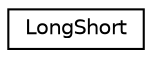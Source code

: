 digraph "Graphical Class Hierarchy"
{
  edge [fontname="Helvetica",fontsize="10",labelfontname="Helvetica",labelfontsize="10"];
  node [fontname="Helvetica",fontsize="10",shape=record];
  rankdir="LR";
  Node0 [label="LongShort",height=0.2,width=0.4,color="black", fillcolor="white", style="filled",URL="$struct_long_short.html"];
}
